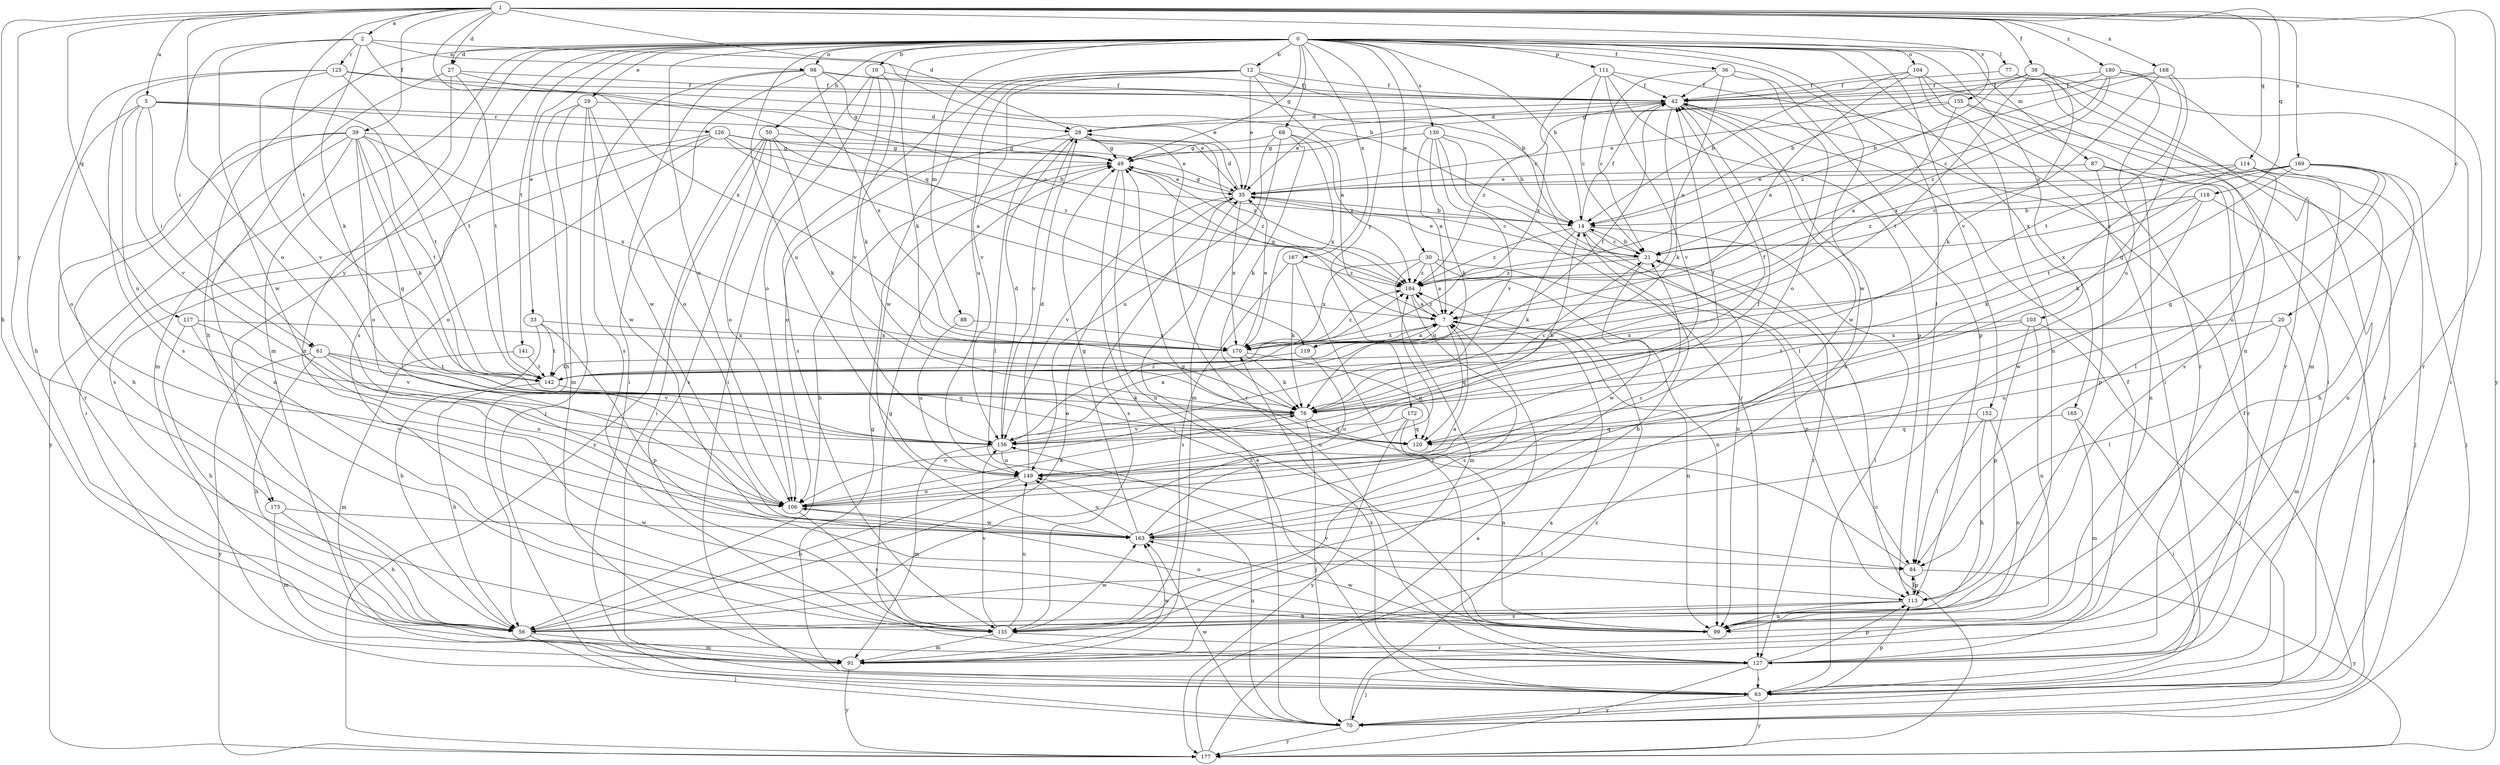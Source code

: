 strict digraph  {
0;
1;
2;
5;
7;
10;
12;
14;
20;
21;
27;
28;
29;
30;
33;
35;
36;
38;
39;
42;
49;
50;
56;
61;
63;
68;
70;
76;
77;
84;
87;
88;
91;
98;
99;
103;
104;
106;
111;
113;
114;
117;
118;
119;
120;
125;
126;
127;
130;
135;
141;
142;
149;
152;
155;
156;
163;
165;
167;
168;
169;
170;
172;
175;
177;
180;
184;
0 -> 10  [label=b];
0 -> 12  [label=b];
0 -> 14  [label=b];
0 -> 27  [label=d];
0 -> 29  [label=e];
0 -> 30  [label=e];
0 -> 33  [label=e];
0 -> 36  [label=f];
0 -> 49  [label=g];
0 -> 50  [label=h];
0 -> 56  [label=h];
0 -> 68  [label=j];
0 -> 76  [label=k];
0 -> 77  [label=l];
0 -> 84  [label=l];
0 -> 87  [label=m];
0 -> 88  [label=m];
0 -> 91  [label=m];
0 -> 98  [label=n];
0 -> 103  [label=o];
0 -> 104  [label=o];
0 -> 106  [label=o];
0 -> 111  [label=p];
0 -> 130  [label=s];
0 -> 135  [label=s];
0 -> 141  [label=t];
0 -> 149  [label=u];
0 -> 152  [label=v];
0 -> 163  [label=w];
0 -> 165  [label=x];
0 -> 167  [label=x];
0 -> 172  [label=y];
0 -> 175  [label=y];
1 -> 2  [label=a];
1 -> 5  [label=a];
1 -> 20  [label=c];
1 -> 27  [label=d];
1 -> 28  [label=d];
1 -> 38  [label=f];
1 -> 39  [label=f];
1 -> 56  [label=h];
1 -> 106  [label=o];
1 -> 114  [label=q];
1 -> 117  [label=q];
1 -> 118  [label=q];
1 -> 119  [label=q];
1 -> 142  [label=t];
1 -> 155  [label=v];
1 -> 168  [label=x];
1 -> 169  [label=x];
1 -> 175  [label=y];
1 -> 177  [label=y];
1 -> 180  [label=z];
2 -> 14  [label=b];
2 -> 61  [label=i];
2 -> 76  [label=k];
2 -> 98  [label=n];
2 -> 125  [label=r];
2 -> 163  [label=w];
2 -> 170  [label=x];
5 -> 35  [label=e];
5 -> 61  [label=i];
5 -> 106  [label=o];
5 -> 126  [label=r];
5 -> 142  [label=t];
5 -> 149  [label=u];
5 -> 156  [label=v];
7 -> 49  [label=g];
7 -> 99  [label=n];
7 -> 119  [label=q];
7 -> 120  [label=q];
7 -> 170  [label=x];
7 -> 184  [label=z];
10 -> 42  [label=f];
10 -> 63  [label=i];
10 -> 76  [label=k];
10 -> 106  [label=o];
10 -> 156  [label=v];
12 -> 7  [label=a];
12 -> 21  [label=c];
12 -> 35  [label=e];
12 -> 42  [label=f];
12 -> 135  [label=s];
12 -> 149  [label=u];
12 -> 156  [label=v];
12 -> 163  [label=w];
14 -> 21  [label=c];
14 -> 42  [label=f];
14 -> 63  [label=i];
14 -> 76  [label=k];
14 -> 99  [label=n];
14 -> 184  [label=z];
20 -> 84  [label=l];
20 -> 91  [label=m];
20 -> 149  [label=u];
20 -> 170  [label=x];
21 -> 14  [label=b];
21 -> 35  [label=e];
21 -> 127  [label=r];
21 -> 163  [label=w];
21 -> 184  [label=z];
27 -> 35  [label=e];
27 -> 42  [label=f];
27 -> 91  [label=m];
27 -> 99  [label=n];
27 -> 142  [label=t];
28 -> 49  [label=g];
28 -> 84  [label=l];
28 -> 106  [label=o];
28 -> 127  [label=r];
28 -> 156  [label=v];
28 -> 184  [label=z];
29 -> 28  [label=d];
29 -> 56  [label=h];
29 -> 70  [label=j];
29 -> 91  [label=m];
29 -> 106  [label=o];
29 -> 163  [label=w];
30 -> 7  [label=a];
30 -> 91  [label=m];
30 -> 99  [label=n];
30 -> 113  [label=p];
30 -> 170  [label=x];
30 -> 184  [label=z];
33 -> 56  [label=h];
33 -> 113  [label=p];
33 -> 142  [label=t];
33 -> 170  [label=x];
35 -> 14  [label=b];
35 -> 21  [label=c];
35 -> 28  [label=d];
35 -> 49  [label=g];
35 -> 135  [label=s];
35 -> 156  [label=v];
35 -> 170  [label=x];
36 -> 7  [label=a];
36 -> 21  [label=c];
36 -> 42  [label=f];
36 -> 106  [label=o];
36 -> 113  [label=p];
38 -> 14  [label=b];
38 -> 42  [label=f];
38 -> 63  [label=i];
38 -> 76  [label=k];
38 -> 127  [label=r];
38 -> 142  [label=t];
38 -> 184  [label=z];
39 -> 49  [label=g];
39 -> 56  [label=h];
39 -> 76  [label=k];
39 -> 99  [label=n];
39 -> 106  [label=o];
39 -> 120  [label=q];
39 -> 127  [label=r];
39 -> 142  [label=t];
39 -> 170  [label=x];
39 -> 177  [label=y];
42 -> 28  [label=d];
42 -> 35  [label=e];
42 -> 76  [label=k];
42 -> 135  [label=s];
42 -> 163  [label=w];
42 -> 184  [label=z];
49 -> 35  [label=e];
49 -> 56  [label=h];
49 -> 63  [label=i];
49 -> 99  [label=n];
49 -> 184  [label=z];
50 -> 49  [label=g];
50 -> 63  [label=i];
50 -> 76  [label=k];
50 -> 106  [label=o];
50 -> 135  [label=s];
50 -> 177  [label=y];
50 -> 184  [label=z];
56 -> 14  [label=b];
56 -> 35  [label=e];
56 -> 70  [label=j];
56 -> 91  [label=m];
56 -> 184  [label=z];
61 -> 56  [label=h];
61 -> 106  [label=o];
61 -> 120  [label=q];
61 -> 142  [label=t];
61 -> 156  [label=v];
61 -> 177  [label=y];
63 -> 49  [label=g];
63 -> 70  [label=j];
63 -> 113  [label=p];
63 -> 170  [label=x];
63 -> 177  [label=y];
68 -> 49  [label=g];
68 -> 76  [label=k];
68 -> 91  [label=m];
68 -> 149  [label=u];
68 -> 170  [label=x];
68 -> 184  [label=z];
70 -> 7  [label=a];
70 -> 35  [label=e];
70 -> 42  [label=f];
70 -> 149  [label=u];
70 -> 163  [label=w];
70 -> 177  [label=y];
76 -> 21  [label=c];
76 -> 42  [label=f];
76 -> 70  [label=j];
76 -> 106  [label=o];
76 -> 120  [label=q];
76 -> 156  [label=v];
77 -> 42  [label=f];
77 -> 63  [label=i];
77 -> 99  [label=n];
84 -> 49  [label=g];
84 -> 113  [label=p];
84 -> 177  [label=y];
87 -> 35  [label=e];
87 -> 99  [label=n];
87 -> 113  [label=p];
87 -> 127  [label=r];
88 -> 149  [label=u];
88 -> 170  [label=x];
91 -> 163  [label=w];
91 -> 177  [label=y];
98 -> 14  [label=b];
98 -> 42  [label=f];
98 -> 49  [label=g];
98 -> 63  [label=i];
98 -> 135  [label=s];
98 -> 163  [label=w];
98 -> 170  [label=x];
99 -> 106  [label=o];
99 -> 156  [label=v];
99 -> 163  [label=w];
103 -> 70  [label=j];
103 -> 99  [label=n];
103 -> 113  [label=p];
103 -> 142  [label=t];
103 -> 170  [label=x];
104 -> 7  [label=a];
104 -> 14  [label=b];
104 -> 42  [label=f];
104 -> 63  [label=i];
104 -> 99  [label=n];
104 -> 127  [label=r];
106 -> 42  [label=f];
106 -> 76  [label=k];
106 -> 135  [label=s];
106 -> 163  [label=w];
111 -> 21  [label=c];
111 -> 42  [label=f];
111 -> 63  [label=i];
111 -> 113  [label=p];
111 -> 156  [label=v];
111 -> 170  [label=x];
113 -> 56  [label=h];
113 -> 84  [label=l];
113 -> 99  [label=n];
113 -> 135  [label=s];
114 -> 35  [label=e];
114 -> 56  [label=h];
114 -> 70  [label=j];
114 -> 84  [label=l];
114 -> 142  [label=t];
114 -> 184  [label=z];
117 -> 56  [label=h];
117 -> 156  [label=v];
117 -> 163  [label=w];
117 -> 170  [label=x];
118 -> 14  [label=b];
118 -> 21  [label=c];
118 -> 70  [label=j];
118 -> 76  [label=k];
118 -> 163  [label=w];
119 -> 7  [label=a];
119 -> 106  [label=o];
119 -> 142  [label=t];
125 -> 42  [label=f];
125 -> 56  [label=h];
125 -> 135  [label=s];
125 -> 142  [label=t];
125 -> 156  [label=v];
125 -> 184  [label=z];
126 -> 7  [label=a];
126 -> 14  [label=b];
126 -> 35  [label=e];
126 -> 49  [label=g];
126 -> 63  [label=i];
126 -> 106  [label=o];
126 -> 135  [label=s];
127 -> 42  [label=f];
127 -> 49  [label=g];
127 -> 63  [label=i];
127 -> 70  [label=j];
127 -> 113  [label=p];
127 -> 177  [label=y];
130 -> 7  [label=a];
130 -> 14  [label=b];
130 -> 49  [label=g];
130 -> 76  [label=k];
130 -> 84  [label=l];
130 -> 127  [label=r];
130 -> 156  [label=v];
135 -> 91  [label=m];
135 -> 127  [label=r];
135 -> 149  [label=u];
135 -> 156  [label=v];
135 -> 163  [label=w];
141 -> 91  [label=m];
141 -> 142  [label=t];
142 -> 42  [label=f];
142 -> 56  [label=h];
142 -> 76  [label=k];
149 -> 28  [label=d];
149 -> 56  [label=h];
149 -> 106  [label=o];
152 -> 56  [label=h];
152 -> 84  [label=l];
152 -> 99  [label=n];
152 -> 120  [label=q];
155 -> 7  [label=a];
155 -> 28  [label=d];
155 -> 35  [label=e];
155 -> 63  [label=i];
155 -> 135  [label=s];
156 -> 7  [label=a];
156 -> 14  [label=b];
156 -> 28  [label=d];
156 -> 42  [label=f];
156 -> 91  [label=m];
156 -> 149  [label=u];
156 -> 184  [label=z];
163 -> 7  [label=a];
163 -> 21  [label=c];
163 -> 49  [label=g];
163 -> 84  [label=l];
163 -> 149  [label=u];
165 -> 63  [label=i];
165 -> 91  [label=m];
165 -> 120  [label=q];
167 -> 76  [label=k];
167 -> 127  [label=r];
167 -> 135  [label=s];
167 -> 184  [label=z];
168 -> 14  [label=b];
168 -> 42  [label=f];
168 -> 120  [label=q];
168 -> 142  [label=t];
168 -> 170  [label=x];
169 -> 21  [label=c];
169 -> 35  [label=e];
169 -> 70  [label=j];
169 -> 76  [label=k];
169 -> 99  [label=n];
169 -> 120  [label=q];
169 -> 149  [label=u];
169 -> 170  [label=x];
170 -> 35  [label=e];
170 -> 76  [label=k];
170 -> 120  [label=q];
170 -> 184  [label=z];
172 -> 99  [label=n];
172 -> 120  [label=q];
172 -> 149  [label=u];
172 -> 177  [label=y];
175 -> 56  [label=h];
175 -> 91  [label=m];
175 -> 163  [label=w];
177 -> 7  [label=a];
177 -> 21  [label=c];
177 -> 184  [label=z];
180 -> 21  [label=c];
180 -> 42  [label=f];
180 -> 49  [label=g];
180 -> 91  [label=m];
180 -> 127  [label=r];
180 -> 149  [label=u];
180 -> 184  [label=z];
184 -> 7  [label=a];
184 -> 135  [label=s];
}

